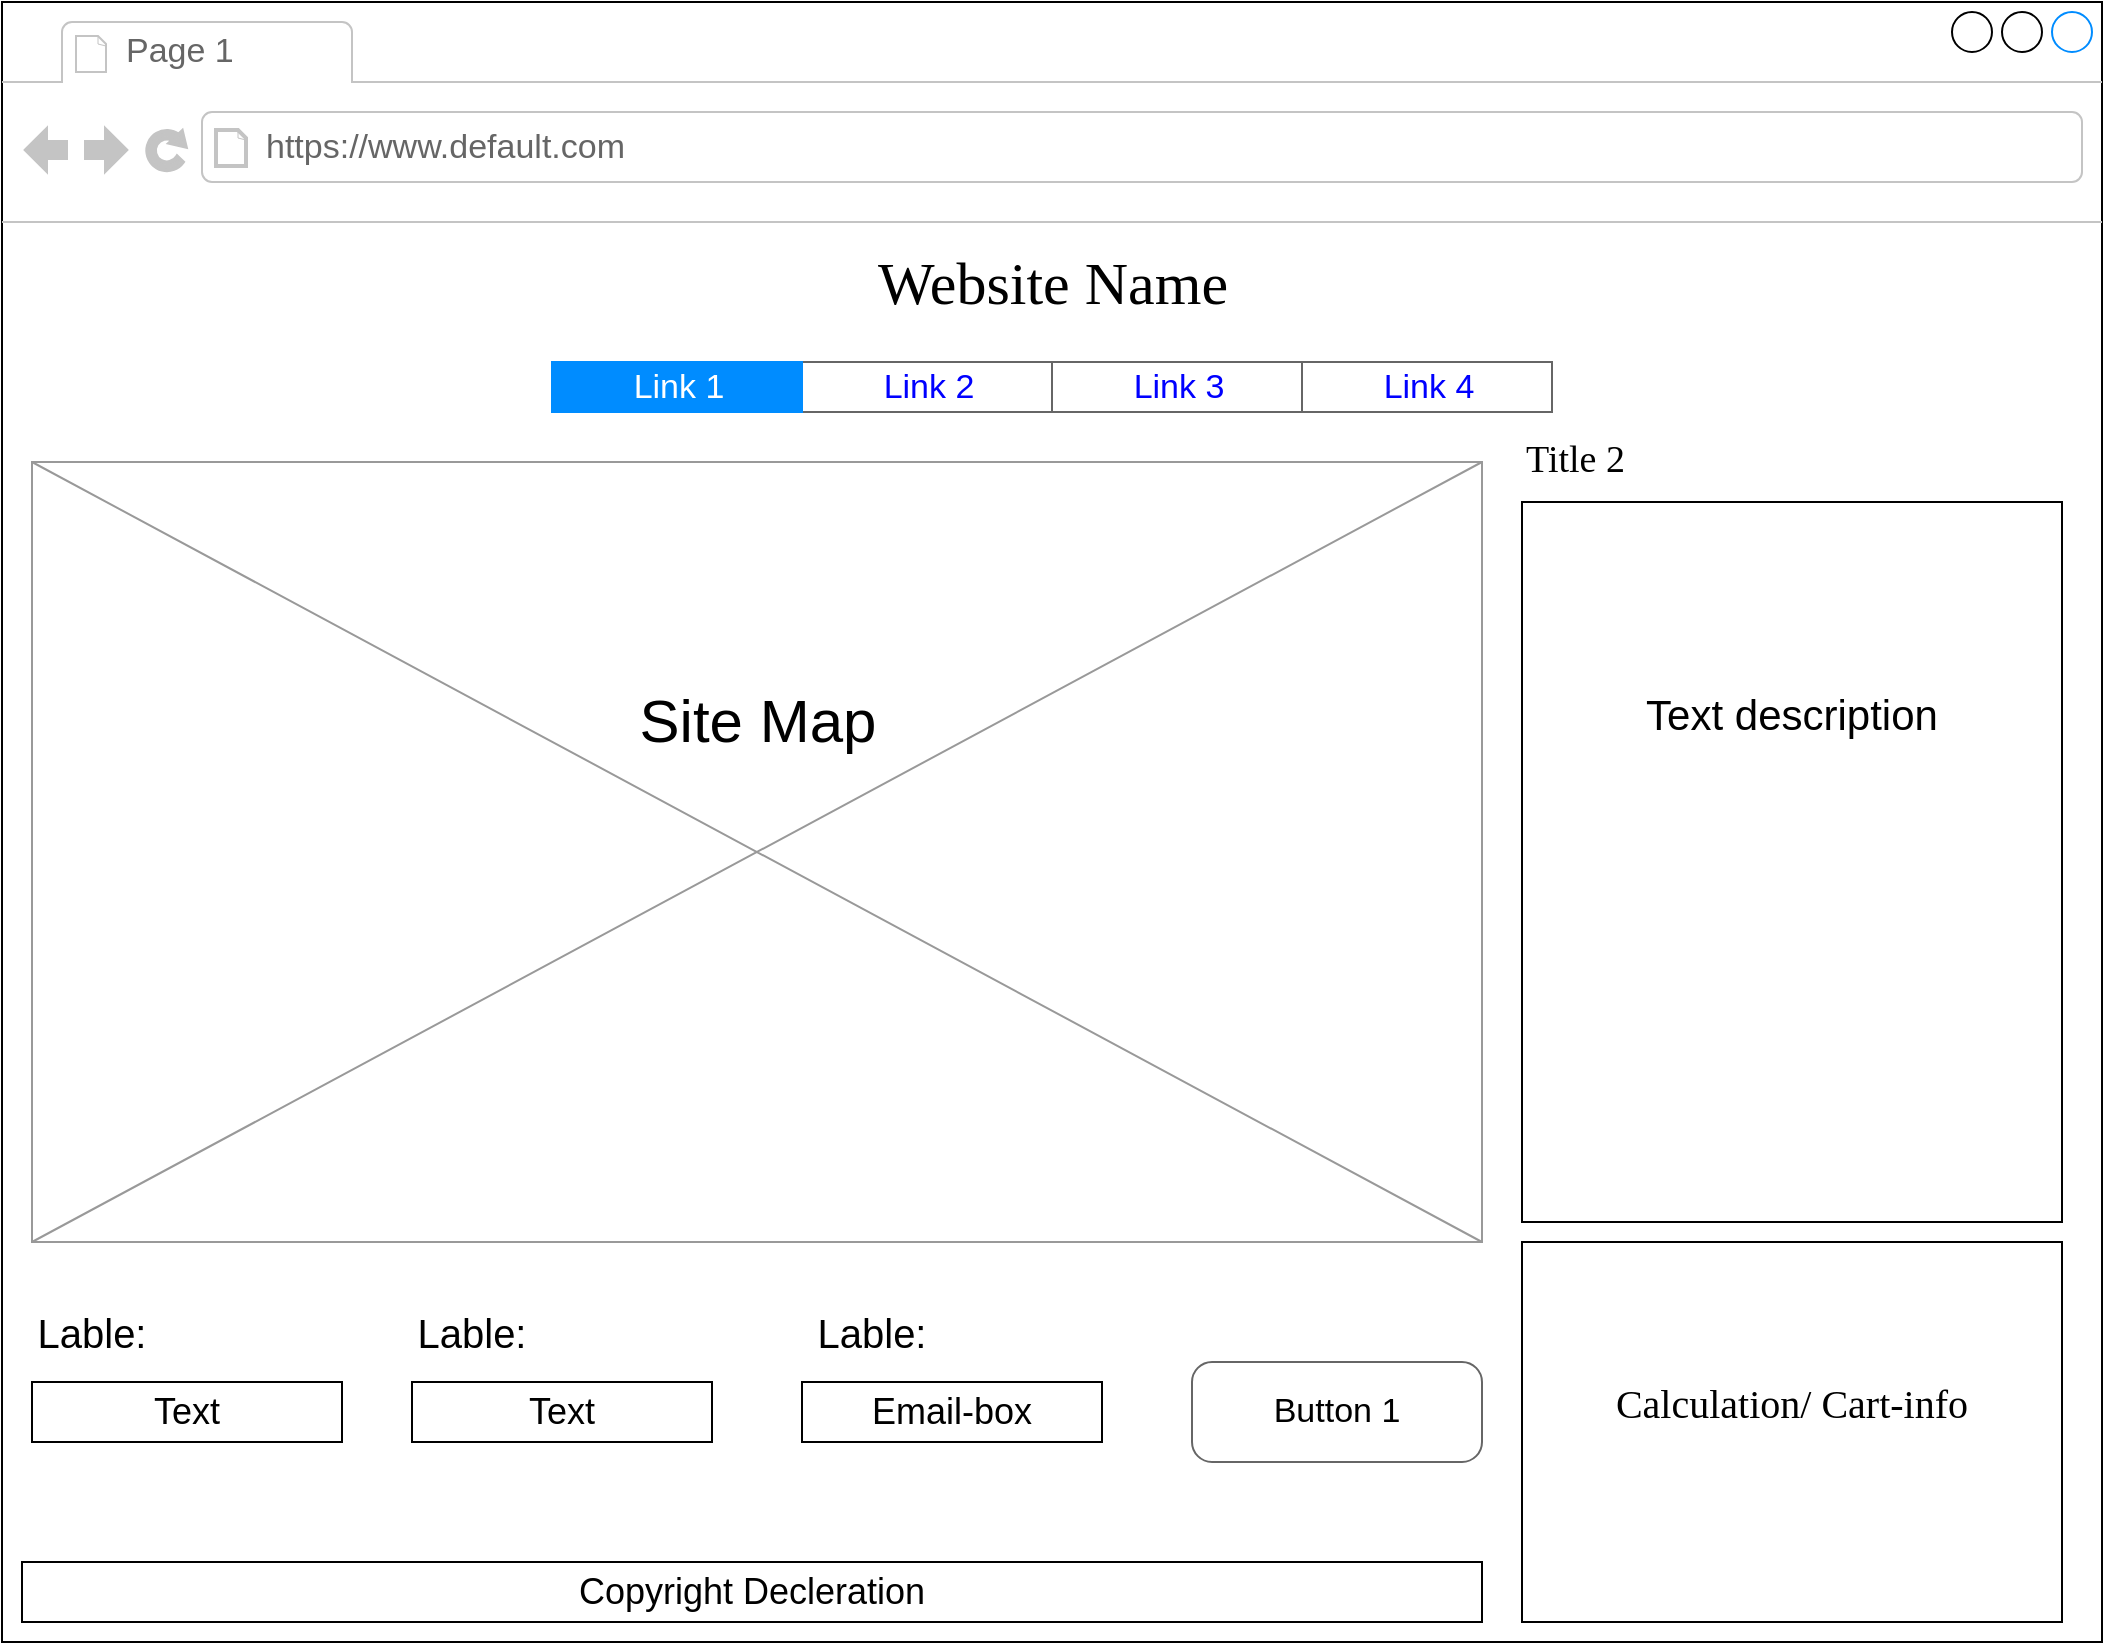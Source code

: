 <mxfile version="14.5.1" type="device"><diagram name="Page-1" id="2cc2dc42-3aac-f2a9-1cec-7a8b7cbee084"><mxGraphModel dx="1466" dy="849" grid="1" gridSize="10" guides="1" tooltips="1" connect="1" arrows="1" fold="1" page="1" pageScale="1" pageWidth="1100" pageHeight="850" background="#ffffff" math="0" shadow="0"><root><mxCell id="0"/><mxCell id="1" parent="0"/><mxCell id="7026571954dc6520-1" value="" style="strokeWidth=1;shadow=0;dashed=0;align=center;html=1;shape=mxgraph.mockup.containers.browserWindow;rSize=0;mainText=,;recursiveResize=0;rounded=0;labelBackgroundColor=none;fontFamily=Verdana;fontSize=12" parent="1" vertex="1"><mxGeometry x="25" y="15" width="1050" height="820" as="geometry"/></mxCell><mxCell id="7026571954dc6520-2" value="Page 1" style="strokeWidth=1;shadow=0;dashed=0;align=center;html=1;shape=mxgraph.mockup.containers.anchor;fontSize=17;fontColor=#666666;align=left;" parent="7026571954dc6520-1" vertex="1"><mxGeometry x="60" y="12" width="110" height="26" as="geometry"/></mxCell><mxCell id="7026571954dc6520-3" value="https://www.default.com" style="strokeWidth=1;shadow=0;dashed=0;align=center;html=1;shape=mxgraph.mockup.containers.anchor;rSize=0;fontSize=17;fontColor=#666666;align=left;" parent="7026571954dc6520-1" vertex="1"><mxGeometry x="130" y="60" width="250" height="26" as="geometry"/></mxCell><mxCell id="7026571954dc6520-4" value="Website Name" style="text;html=1;points=[];align=center;verticalAlign=top;spacingTop=-4;fontSize=30;fontFamily=Verdana" parent="7026571954dc6520-1" vertex="1"><mxGeometry x="355" y="120" width="340" height="50" as="geometry"/></mxCell><mxCell id="7026571954dc6520-19" value="Button 1" style="strokeWidth=1;shadow=0;dashed=0;align=center;html=1;shape=mxgraph.mockup.buttons.button;strokeColor=#666666;mainText=;buttonStyle=round;fontSize=17;fontStyle=0;fillColor=none;whiteSpace=wrap;rounded=0;labelBackgroundColor=none;" parent="7026571954dc6520-1" vertex="1"><mxGeometry x="595" y="680" width="145" height="50" as="geometry"/></mxCell><mxCell id="7026571954dc6520-22" value="" style="verticalLabelPosition=bottom;shadow=0;dashed=0;align=center;html=1;verticalAlign=top;strokeWidth=1;shape=mxgraph.mockup.graphics.simpleIcon;strokeColor=#999999;fillColor=#ffffff;rounded=0;labelBackgroundColor=none;fontFamily=Verdana;fontSize=12;fontColor=#000000;" parent="7026571954dc6520-1" vertex="1"><mxGeometry x="15" y="230" width="725" height="390" as="geometry"/></mxCell><mxCell id="7026571954dc6520-31" value="&lt;font style=&quot;font-size: 19px&quot;&gt;Title 2&lt;/font&gt;" style="text;html=1;points=[];align=left;verticalAlign=top;spacingTop=-4;fontSize=15;fontFamily=Verdana" parent="7026571954dc6520-1" vertex="1"><mxGeometry x="760" y="215" width="90" height="30" as="geometry"/></mxCell><mxCell id="7026571954dc6520-33" value="&lt;font style=&quot;line-height: 740% ; font-size: 20px&quot;&gt;Calculation/ Cart-info&lt;/font&gt;&lt;div style=&quot;font-size: 26px&quot;&gt;&lt;/div&gt;" style="whiteSpace=wrap;html=1;rounded=0;shadow=0;labelBackgroundColor=none;strokeWidth=1;fontFamily=Verdana;fontSize=12;align=center;verticalAlign=top;" parent="7026571954dc6520-1" vertex="1"><mxGeometry x="760" y="620" width="270" height="190" as="geometry"/></mxCell><mxCell id="BL6r_BYz6LcAln5arJUX-3" value="" style="strokeWidth=1;shadow=0;dashed=0;align=center;html=1;shape=mxgraph.mockup.text.rrect;rSize=0;strokeColor=#666666;" vertex="1" parent="7026571954dc6520-1"><mxGeometry x="275" y="180" width="500" height="25" as="geometry"/></mxCell><mxCell id="BL6r_BYz6LcAln5arJUX-4" value="Link 2" style="strokeColor=inherit;fillColor=inherit;gradientColor=inherit;strokeWidth=1;shadow=0;dashed=0;align=center;html=1;shape=mxgraph.mockup.text.rrect;rSize=0;fontSize=17;fontColor=#0000ff;" vertex="1" parent="BL6r_BYz6LcAln5arJUX-3"><mxGeometry x="125" width="125" height="25" as="geometry"/></mxCell><mxCell id="BL6r_BYz6LcAln5arJUX-5" value="Link 3" style="strokeColor=inherit;fillColor=inherit;gradientColor=inherit;strokeWidth=1;shadow=0;dashed=0;align=center;html=1;shape=mxgraph.mockup.text.rrect;rSize=0;fontSize=17;fontColor=#0000ff;" vertex="1" parent="BL6r_BYz6LcAln5arJUX-3"><mxGeometry x="250" width="125" height="25" as="geometry"/></mxCell><mxCell id="BL6r_BYz6LcAln5arJUX-6" value="Link 4" style="strokeColor=inherit;fillColor=inherit;gradientColor=inherit;strokeWidth=1;shadow=0;dashed=0;align=center;html=1;shape=mxgraph.mockup.text.rrect;rSize=0;fontSize=17;fontColor=#0000ff;" vertex="1" parent="BL6r_BYz6LcAln5arJUX-3"><mxGeometry x="375" width="125" height="25" as="geometry"/></mxCell><mxCell id="BL6r_BYz6LcAln5arJUX-7" value="Link 1" style="strokeWidth=1;shadow=0;dashed=0;align=center;html=1;shape=mxgraph.mockup.text.rrect;rSize=0;fontSize=17;fontColor=#ffffff;fillColor=#008cff;strokeColor=#008cff;" vertex="1" parent="BL6r_BYz6LcAln5arJUX-3"><mxGeometry width="125" height="25" as="geometry"/></mxCell><mxCell id="7026571954dc6520-36" value="&lt;font style=&quot;font-size: 21px ; line-height: 1000%&quot;&gt;Text description&lt;/font&gt;" style="text;spacingTop=-5;whiteSpace=wrap;html=1;align=center;fontSize=12;fontFamily=Helvetica;fillColor=none;rounded=0;shadow=0;labelBackgroundColor=none;strokeColor=#000000;" parent="7026571954dc6520-1" vertex="1"><mxGeometry x="760" y="250" width="270" height="360" as="geometry"/></mxCell><mxCell id="BL6r_BYz6LcAln5arJUX-8" value="&lt;font style=&quot;font-size: 30px&quot;&gt;Site Map&lt;/font&gt;" style="text;spacingTop=-5;whiteSpace=wrap;html=1;align=center;fontSize=12;fontFamily=Helvetica;fillColor=none;strokeColor=none;rounded=0;shadow=1;labelBackgroundColor=none;" vertex="1" parent="7026571954dc6520-1"><mxGeometry x="307.5" y="340" width="140" height="40" as="geometry"/></mxCell><mxCell id="BL6r_BYz6LcAln5arJUX-11" value="&lt;font style=&quot;font-size: 18px&quot;&gt;Text&lt;/font&gt;" style="text;html=1;align=center;verticalAlign=middle;whiteSpace=wrap;rounded=0;strokeWidth=1;perimeterSpacing=1;glass=0;strokeColor=#000000;" vertex="1" parent="7026571954dc6520-1"><mxGeometry x="15" y="690" width="155" height="30" as="geometry"/></mxCell><mxCell id="BL6r_BYz6LcAln5arJUX-14" value="&lt;font style=&quot;font-size: 18px&quot;&gt;Text&lt;/font&gt;" style="text;html=1;align=center;verticalAlign=middle;whiteSpace=wrap;rounded=0;strokeWidth=1;perimeterSpacing=1;glass=0;strokeColor=#000000;" vertex="1" parent="7026571954dc6520-1"><mxGeometry x="205" y="690" width="150" height="30" as="geometry"/></mxCell><mxCell id="BL6r_BYz6LcAln5arJUX-16" value="&lt;font style=&quot;font-size: 20px&quot;&gt;Lable:&lt;/font&gt;" style="text;html=1;strokeColor=none;fillColor=none;align=center;verticalAlign=middle;whiteSpace=wrap;rounded=0;glass=0;" vertex="1" parent="7026571954dc6520-1"><mxGeometry y="650" width="90" height="30" as="geometry"/></mxCell><mxCell id="BL6r_BYz6LcAln5arJUX-17" value="&lt;font style=&quot;font-size: 20px&quot;&gt;Lable:&lt;/font&gt;" style="text;html=1;strokeColor=none;fillColor=none;align=center;verticalAlign=middle;whiteSpace=wrap;rounded=0;glass=0;" vertex="1" parent="7026571954dc6520-1"><mxGeometry x="190" y="650" width="90" height="30" as="geometry"/></mxCell><mxCell id="BL6r_BYz6LcAln5arJUX-18" value="&lt;font style=&quot;font-size: 18px&quot;&gt;Copyright Decleration&lt;/font&gt;" style="text;html=1;align=center;verticalAlign=middle;whiteSpace=wrap;rounded=0;strokeWidth=1;perimeterSpacing=1;glass=0;strokeColor=#000000;" vertex="1" parent="7026571954dc6520-1"><mxGeometry x="10" y="780" width="730" height="30" as="geometry"/></mxCell><mxCell id="BL6r_BYz6LcAln5arJUX-19" value="&lt;font style=&quot;font-size: 20px&quot;&gt;Lable:&lt;/font&gt;" style="text;html=1;strokeColor=none;fillColor=none;align=center;verticalAlign=middle;whiteSpace=wrap;rounded=0;glass=0;" vertex="1" parent="7026571954dc6520-1"><mxGeometry x="390" y="650" width="90" height="30" as="geometry"/></mxCell><mxCell id="BL6r_BYz6LcAln5arJUX-20" value="&lt;span style=&quot;font-size: 18px&quot;&gt;Email-box&lt;/span&gt;" style="text;html=1;align=center;verticalAlign=middle;whiteSpace=wrap;rounded=0;strokeWidth=1;perimeterSpacing=1;glass=0;strokeColor=#000000;" vertex="1" parent="7026571954dc6520-1"><mxGeometry x="400" y="690" width="150" height="30" as="geometry"/></mxCell></root></mxGraphModel></diagram></mxfile>